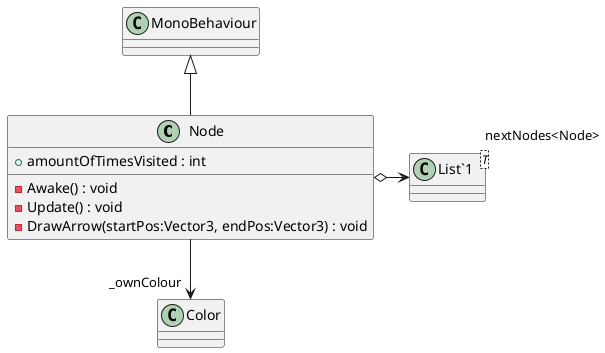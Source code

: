 @startuml
class Node {
    + amountOfTimesVisited : int
    - Awake() : void
    - Update() : void
    - DrawArrow(startPos:Vector3, endPos:Vector3) : void
}
class "List`1"<T> {
}
MonoBehaviour <|-- Node
Node o-> "nextNodes<Node>" "List`1"
Node --> "_ownColour" Color
@enduml

